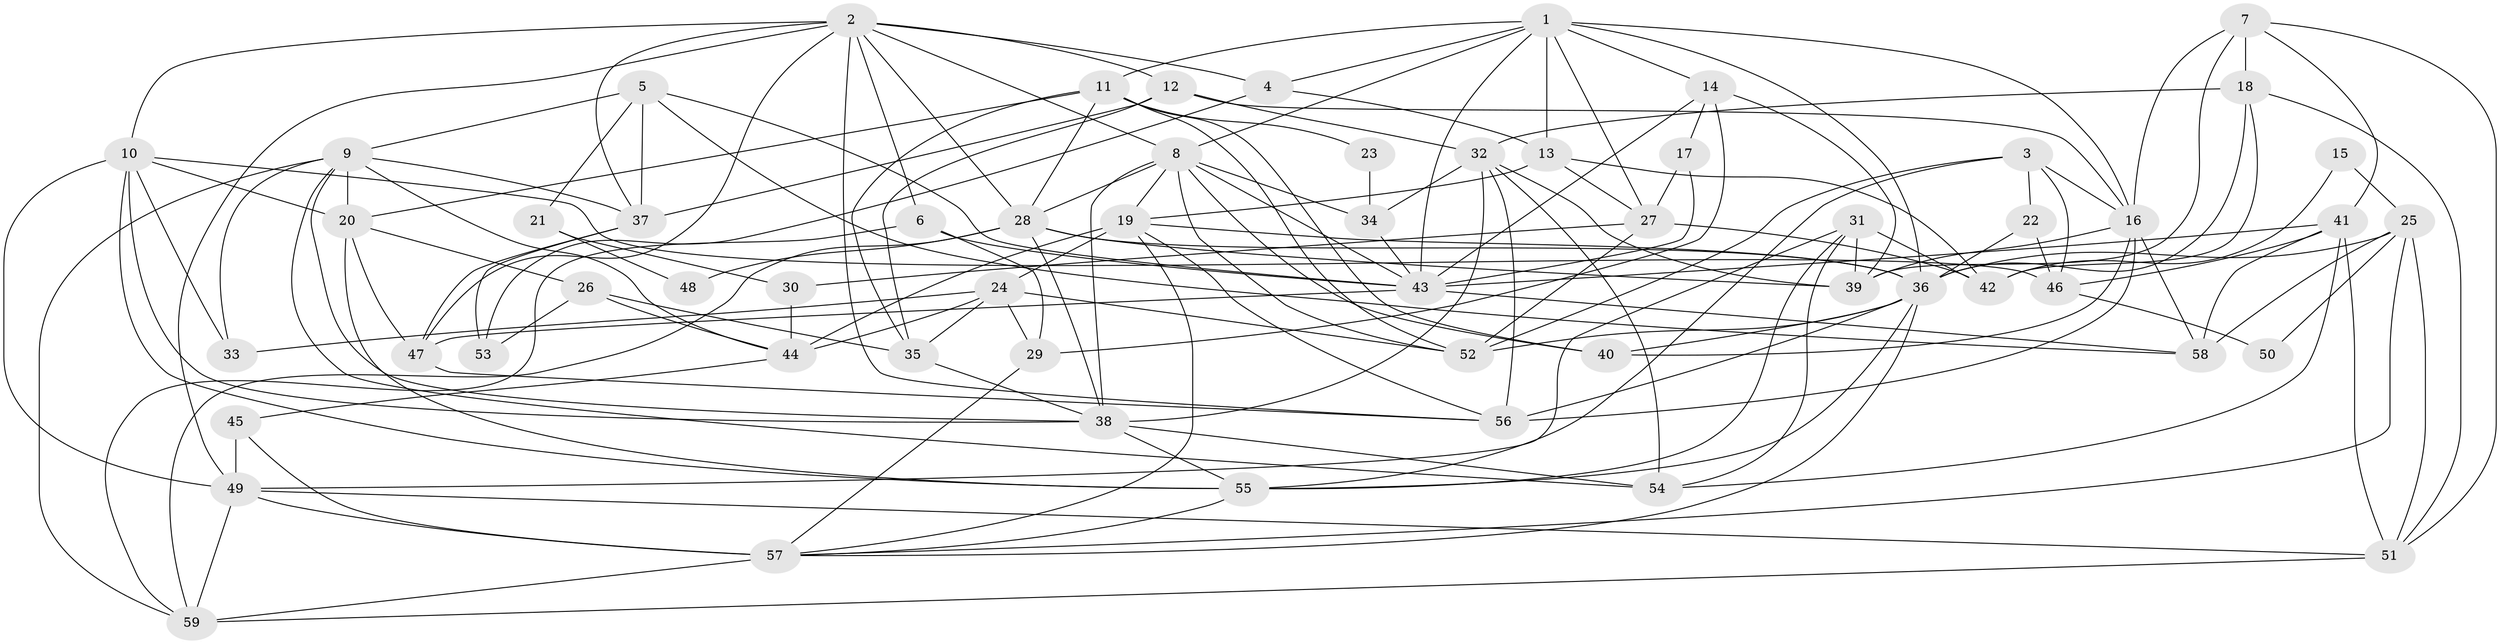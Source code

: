 // original degree distribution, {5: 0.211864406779661, 2: 0.1440677966101695, 3: 0.2627118644067797, 6: 0.1271186440677966, 4: 0.2288135593220339, 8: 0.00847457627118644, 7: 0.01694915254237288}
// Generated by graph-tools (version 1.1) at 2025/01/03/09/25 03:01:59]
// undirected, 59 vertices, 163 edges
graph export_dot {
graph [start="1"]
  node [color=gray90,style=filled];
  1;
  2;
  3;
  4;
  5;
  6;
  7;
  8;
  9;
  10;
  11;
  12;
  13;
  14;
  15;
  16;
  17;
  18;
  19;
  20;
  21;
  22;
  23;
  24;
  25;
  26;
  27;
  28;
  29;
  30;
  31;
  32;
  33;
  34;
  35;
  36;
  37;
  38;
  39;
  40;
  41;
  42;
  43;
  44;
  45;
  46;
  47;
  48;
  49;
  50;
  51;
  52;
  53;
  54;
  55;
  56;
  57;
  58;
  59;
  1 -- 4 [weight=1.0];
  1 -- 8 [weight=1.0];
  1 -- 11 [weight=1.0];
  1 -- 13 [weight=1.0];
  1 -- 14 [weight=1.0];
  1 -- 16 [weight=1.0];
  1 -- 27 [weight=1.0];
  1 -- 36 [weight=1.0];
  1 -- 43 [weight=1.0];
  2 -- 4 [weight=1.0];
  2 -- 6 [weight=1.0];
  2 -- 8 [weight=1.0];
  2 -- 10 [weight=1.0];
  2 -- 12 [weight=1.0];
  2 -- 28 [weight=1.0];
  2 -- 37 [weight=1.0];
  2 -- 47 [weight=1.0];
  2 -- 49 [weight=1.0];
  2 -- 56 [weight=1.0];
  3 -- 16 [weight=1.0];
  3 -- 22 [weight=1.0];
  3 -- 46 [weight=1.0];
  3 -- 52 [weight=1.0];
  3 -- 55 [weight=1.0];
  4 -- 13 [weight=1.0];
  4 -- 53 [weight=1.0];
  5 -- 9 [weight=2.0];
  5 -- 21 [weight=1.0];
  5 -- 37 [weight=1.0];
  5 -- 43 [weight=1.0];
  5 -- 58 [weight=1.0];
  6 -- 29 [weight=1.0];
  6 -- 43 [weight=1.0];
  6 -- 59 [weight=1.0];
  7 -- 16 [weight=1.0];
  7 -- 18 [weight=1.0];
  7 -- 39 [weight=1.0];
  7 -- 41 [weight=1.0];
  7 -- 51 [weight=1.0];
  8 -- 19 [weight=1.0];
  8 -- 28 [weight=1.0];
  8 -- 34 [weight=1.0];
  8 -- 38 [weight=1.0];
  8 -- 40 [weight=1.0];
  8 -- 43 [weight=1.0];
  8 -- 52 [weight=1.0];
  9 -- 20 [weight=1.0];
  9 -- 33 [weight=1.0];
  9 -- 37 [weight=1.0];
  9 -- 38 [weight=1.0];
  9 -- 44 [weight=1.0];
  9 -- 54 [weight=1.0];
  9 -- 59 [weight=1.0];
  10 -- 20 [weight=1.0];
  10 -- 33 [weight=1.0];
  10 -- 38 [weight=1.0];
  10 -- 46 [weight=1.0];
  10 -- 49 [weight=1.0];
  10 -- 55 [weight=1.0];
  11 -- 20 [weight=1.0];
  11 -- 23 [weight=1.0];
  11 -- 28 [weight=1.0];
  11 -- 35 [weight=1.0];
  11 -- 40 [weight=1.0];
  11 -- 52 [weight=1.0];
  12 -- 16 [weight=1.0];
  12 -- 32 [weight=1.0];
  12 -- 35 [weight=1.0];
  12 -- 37 [weight=1.0];
  13 -- 19 [weight=1.0];
  13 -- 27 [weight=1.0];
  13 -- 42 [weight=2.0];
  14 -- 17 [weight=1.0];
  14 -- 29 [weight=2.0];
  14 -- 39 [weight=1.0];
  14 -- 43 [weight=1.0];
  15 -- 25 [weight=1.0];
  15 -- 42 [weight=1.0];
  16 -- 39 [weight=1.0];
  16 -- 40 [weight=1.0];
  16 -- 56 [weight=1.0];
  16 -- 58 [weight=1.0];
  17 -- 27 [weight=1.0];
  17 -- 43 [weight=1.0];
  18 -- 32 [weight=1.0];
  18 -- 36 [weight=1.0];
  18 -- 42 [weight=1.0];
  18 -- 51 [weight=1.0];
  19 -- 24 [weight=1.0];
  19 -- 36 [weight=1.0];
  19 -- 44 [weight=1.0];
  19 -- 56 [weight=1.0];
  19 -- 57 [weight=1.0];
  20 -- 26 [weight=1.0];
  20 -- 47 [weight=1.0];
  20 -- 55 [weight=2.0];
  21 -- 30 [weight=1.0];
  21 -- 48 [weight=1.0];
  22 -- 36 [weight=2.0];
  22 -- 46 [weight=1.0];
  23 -- 34 [weight=1.0];
  24 -- 29 [weight=1.0];
  24 -- 33 [weight=1.0];
  24 -- 35 [weight=1.0];
  24 -- 44 [weight=2.0];
  24 -- 52 [weight=1.0];
  25 -- 36 [weight=1.0];
  25 -- 50 [weight=1.0];
  25 -- 51 [weight=1.0];
  25 -- 57 [weight=1.0];
  25 -- 58 [weight=1.0];
  26 -- 35 [weight=1.0];
  26 -- 44 [weight=1.0];
  26 -- 53 [weight=1.0];
  27 -- 30 [weight=1.0];
  27 -- 42 [weight=1.0];
  27 -- 52 [weight=1.0];
  28 -- 36 [weight=1.0];
  28 -- 38 [weight=1.0];
  28 -- 39 [weight=1.0];
  28 -- 48 [weight=2.0];
  28 -- 59 [weight=1.0];
  29 -- 57 [weight=1.0];
  30 -- 44 [weight=1.0];
  31 -- 39 [weight=1.0];
  31 -- 42 [weight=1.0];
  31 -- 49 [weight=1.0];
  31 -- 54 [weight=1.0];
  31 -- 55 [weight=1.0];
  32 -- 34 [weight=1.0];
  32 -- 38 [weight=1.0];
  32 -- 39 [weight=1.0];
  32 -- 54 [weight=2.0];
  32 -- 56 [weight=1.0];
  34 -- 43 [weight=2.0];
  35 -- 38 [weight=1.0];
  36 -- 40 [weight=1.0];
  36 -- 52 [weight=1.0];
  36 -- 55 [weight=1.0];
  36 -- 56 [weight=2.0];
  36 -- 57 [weight=1.0];
  37 -- 47 [weight=1.0];
  37 -- 53 [weight=1.0];
  38 -- 54 [weight=1.0];
  38 -- 55 [weight=1.0];
  41 -- 43 [weight=1.0];
  41 -- 46 [weight=1.0];
  41 -- 51 [weight=1.0];
  41 -- 54 [weight=1.0];
  41 -- 58 [weight=1.0];
  43 -- 47 [weight=1.0];
  43 -- 58 [weight=1.0];
  44 -- 45 [weight=1.0];
  45 -- 49 [weight=1.0];
  45 -- 57 [weight=1.0];
  46 -- 50 [weight=1.0];
  47 -- 56 [weight=1.0];
  49 -- 51 [weight=1.0];
  49 -- 57 [weight=1.0];
  49 -- 59 [weight=1.0];
  51 -- 59 [weight=1.0];
  55 -- 57 [weight=1.0];
  57 -- 59 [weight=1.0];
}
